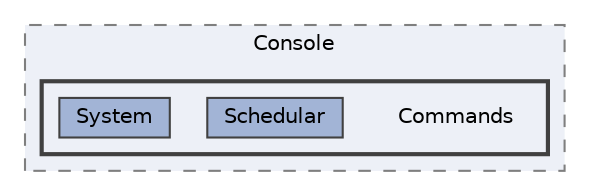 digraph "app/Console/Commands"
{
 // LATEX_PDF_SIZE
  bgcolor="transparent";
  edge [fontname=Helvetica,fontsize=10,labelfontname=Helvetica,labelfontsize=10];
  node [fontname=Helvetica,fontsize=10,shape=box,height=0.2,width=0.4];
  compound=true
  subgraph clusterdir_b67ad1f52c1717b3844b7e84564e94bb {
    graph [ bgcolor="#edf0f7", pencolor="grey50", label="Console", fontname=Helvetica,fontsize=10 style="filled,dashed", URL="dir_b67ad1f52c1717b3844b7e84564e94bb.html",tooltip=""]
  subgraph clusterdir_2aabf48db7e26e6e05c13fa13c60612c {
    graph [ bgcolor="#edf0f7", pencolor="grey25", label="", fontname=Helvetica,fontsize=10 style="filled,bold", URL="dir_2aabf48db7e26e6e05c13fa13c60612c.html",tooltip=""]
    dir_2aabf48db7e26e6e05c13fa13c60612c [shape=plaintext, label="Commands"];
  dir_bd20f8a139d5418b0d37bf953d0d3e2e [label="Schedular", fillcolor="#a2b4d6", color="grey25", style="filled", URL="dir_bd20f8a139d5418b0d37bf953d0d3e2e.html",tooltip=""];
  dir_b3e0512f9003e2184fa769db514cb787 [label="System", fillcolor="#a2b4d6", color="grey25", style="filled", URL="dir_b3e0512f9003e2184fa769db514cb787.html",tooltip=""];
  }
  }
}
